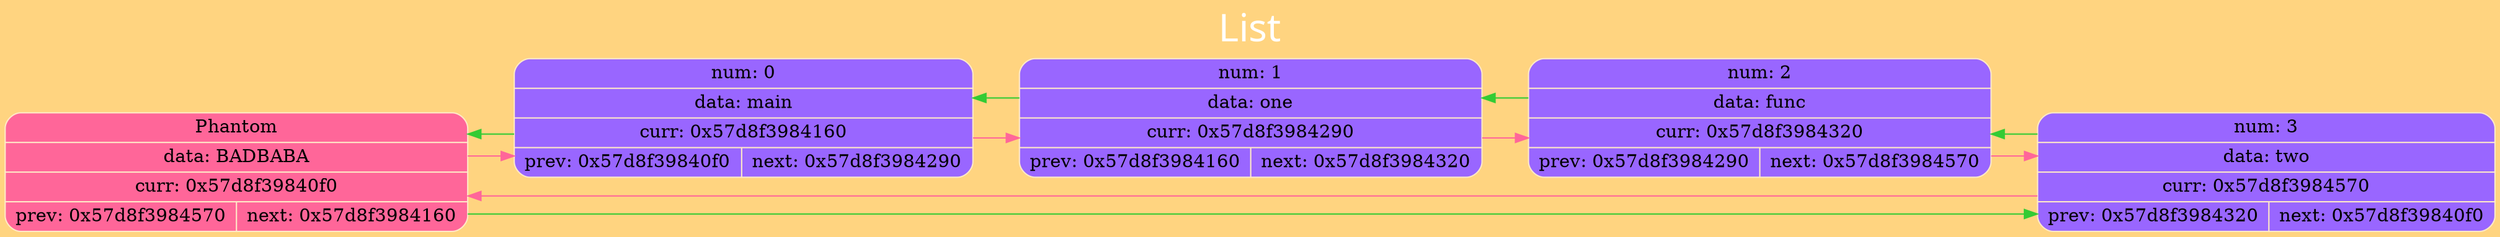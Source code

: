 digraph G
{
label="List";
 labelloc="t";
 fontsize=30
 fontname="Verdana";
 fontcolor="#FFFFFF"

rankdir=LR; splines=ortho; size="200,300"; bgcolor="#ffd480";
{ node_0x57d8f39840f0 [shape = record; style="rounded, filled", fillcolor="#ff6699", color="#FFE9C7", label=" { Phantom } | { data: BADBABA } | { curr: 0x57d8f39840f0 } | { { prev: 0x57d8f3984570 } | { next: 0x57d8f3984160 } }  "] 
}
node_0x57d8f3984160 [shape = record; style="rounded, filled", fillcolor="#9966FF", color="#FFE9C7", label=" { num: 0 } | { data: main } | { curr: 0x57d8f3984160 } | { { prev: 0x57d8f39840f0 } | { next: 0x57d8f3984290 } }  "] 
node_0x57d8f3984290 [shape = record; style="rounded, filled", fillcolor="#9966FF", color="#FFE9C7", label=" { num: 1 } | { data: one } | { curr: 0x57d8f3984290 } | { { prev: 0x57d8f3984160 } | { next: 0x57d8f3984320 } }  "] 
node_0x57d8f3984320 [shape = record; style="rounded, filled", fillcolor="#9966FF", color="#FFE9C7", label=" { num: 2 } | { data: func } | { curr: 0x57d8f3984320 } | { { prev: 0x57d8f3984290 } | { next: 0x57d8f3984570 } }  "] 
node_0x57d8f3984570 [shape = record; style="rounded, filled", fillcolor="#9966FF", color="#FFE9C7", label=" { num: 3 } | { data: two } | { curr: 0x57d8f3984570 } | { { prev: 0x57d8f3984320 } | { next: 0x57d8f39840f0 } }  "] 

node_0x57d8f39840f0 -> node_0x57d8f3984160 [color ="#ff6699"];
node_0x57d8f39840f0 -> node_0x57d8f3984570 [color ="#34cb34"];
node_0x57d8f3984160 -> node_0x57d8f3984290 [color ="#ff6699"];
node_0x57d8f3984160 -> node_0x57d8f39840f0 [color ="#34cb34"];
node_0x57d8f3984290 -> node_0x57d8f3984320 [color ="#ff6699"];
node_0x57d8f3984290 -> node_0x57d8f3984160 [color ="#34cb34"];
node_0x57d8f3984320 -> node_0x57d8f3984570 [color ="#ff6699"];
node_0x57d8f3984320 -> node_0x57d8f3984290 [color ="#34cb34"];
node_0x57d8f3984570 -> node_0x57d8f39840f0 [color ="#ff6699"];
node_0x57d8f3984570 -> node_0x57d8f3984320 [color ="#34cb34"];

}
